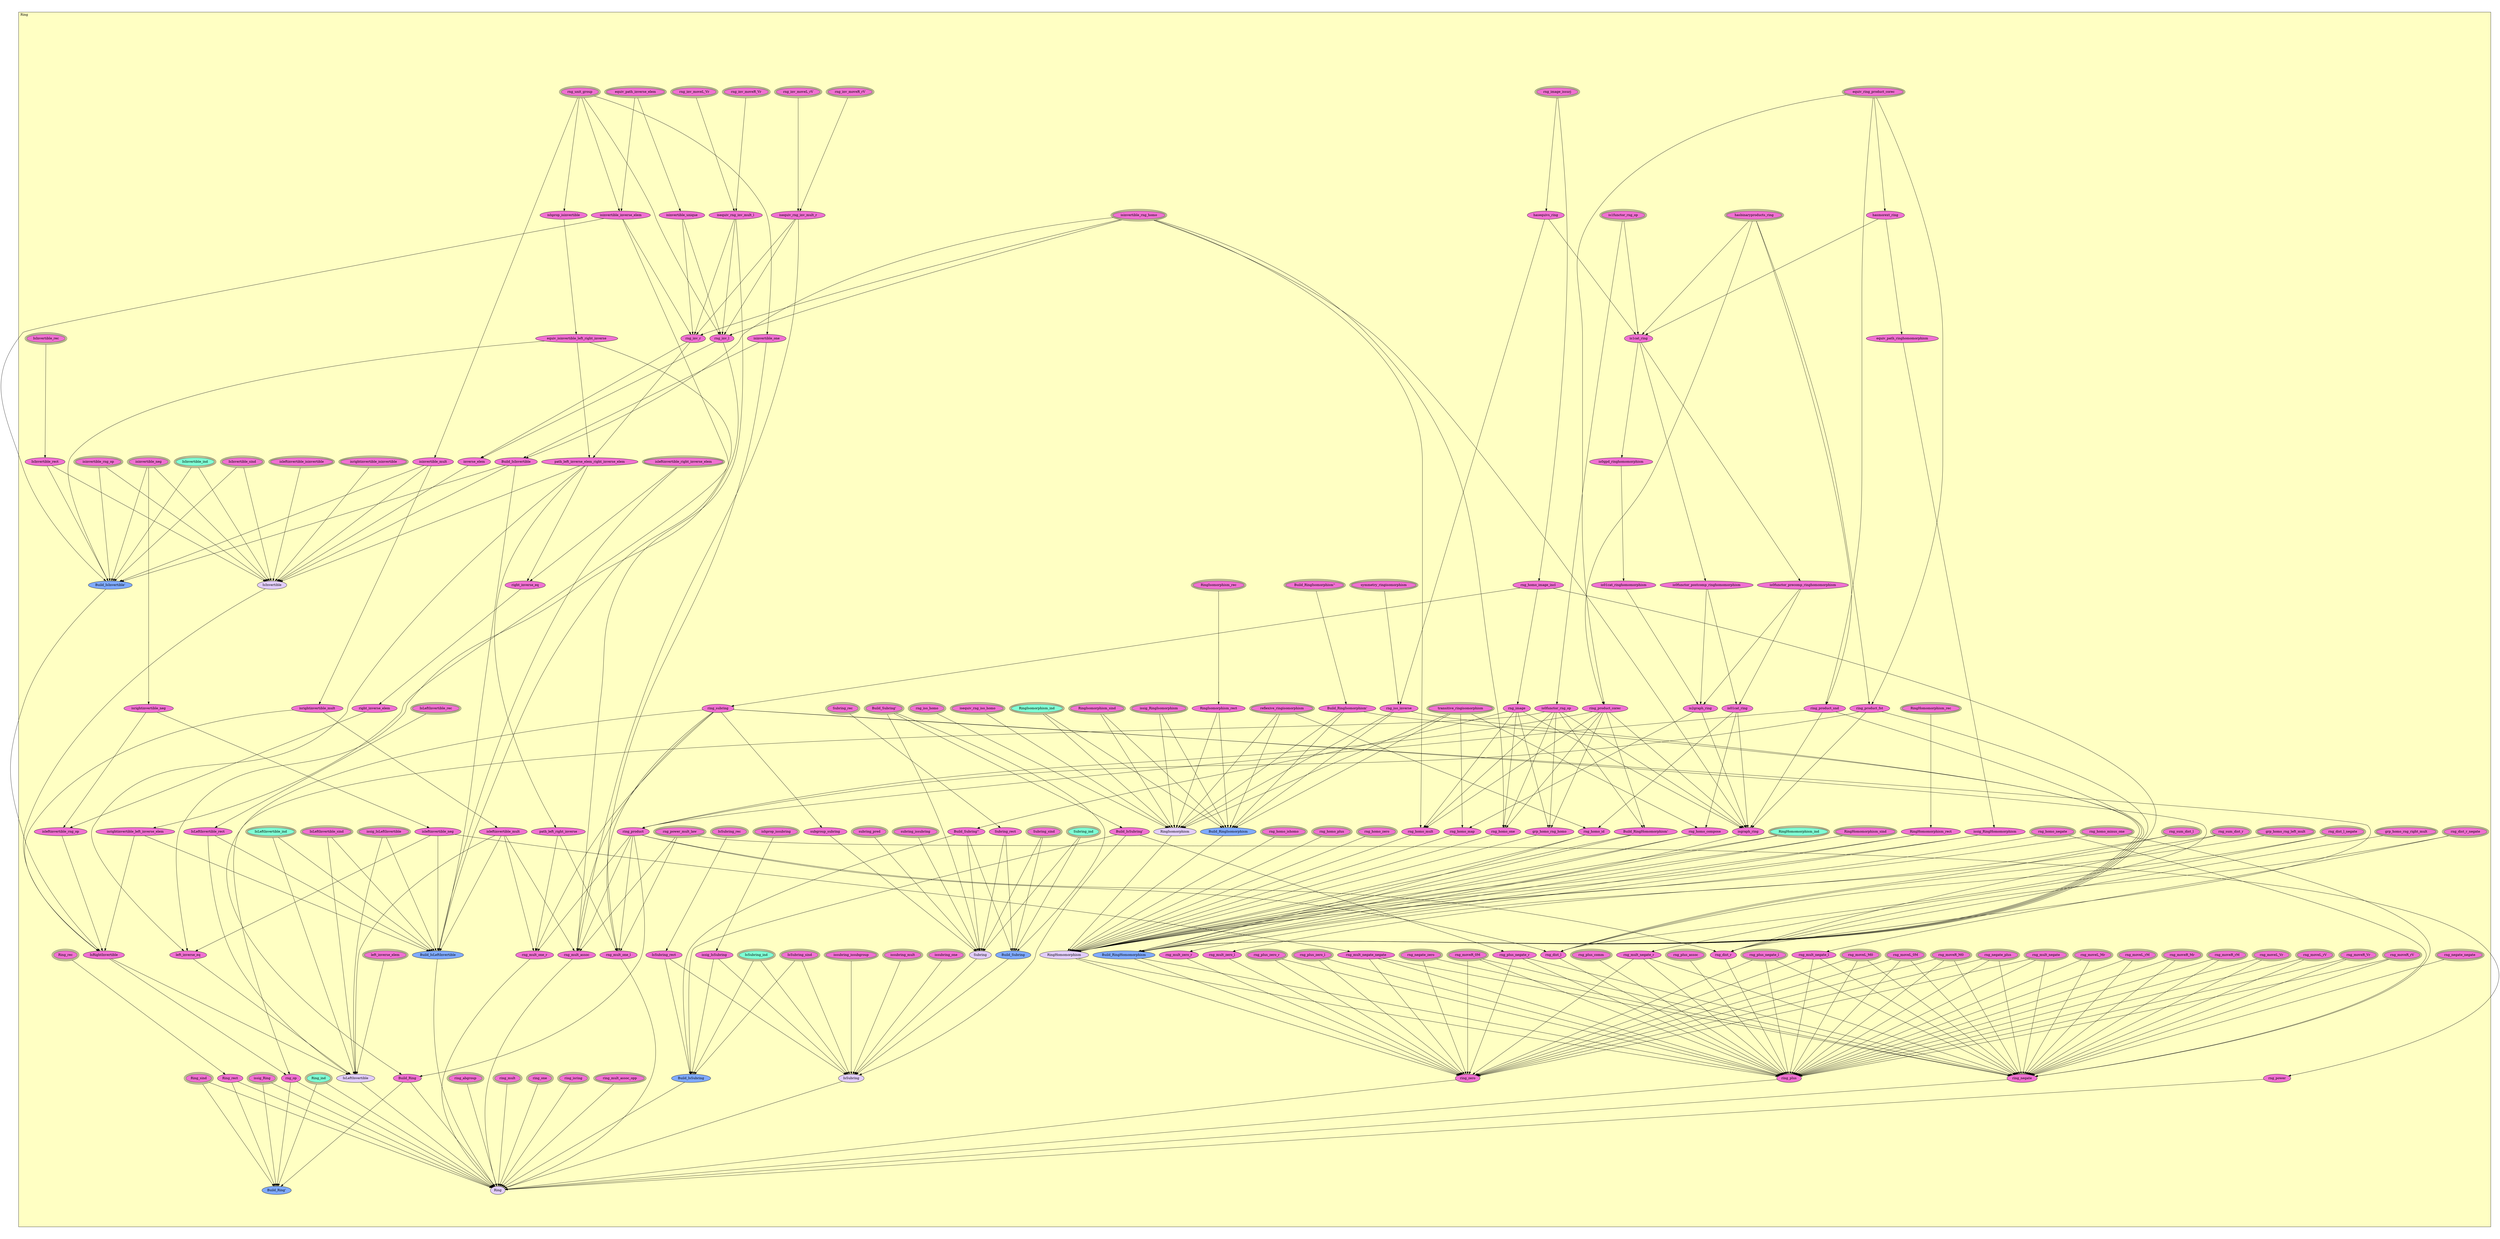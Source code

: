 digraph HoTT_Algebra_Rings_Ring {
  graph [ratio=0.5]
  node [style=filled]
Ring_RingIsomorphism_rec [label="RingIsomorphism_rec", URL=<Ring.html#RingIsomorphism_rec>, peripheries=3, fillcolor="#F070D1"] ;
Ring_rng_inv_moveR_rV [label="rng_inv_moveR_rV", URL=<Ring.html#rng_inv_moveR_rV>, peripheries=3, fillcolor="#F070D1"] ;
Ring_RingIsomorphism_ind [label="RingIsomorphism_ind", URL=<Ring.html#RingIsomorphism_ind>, peripheries=3, fillcolor="#7FFFD4"] ;
Ring_rng_inv_moveR_Vr [label="rng_inv_moveR_Vr", URL=<Ring.html#rng_inv_moveR_Vr>, peripheries=3, fillcolor="#F070D1"] ;
Ring_RingIsomorphism_rect [label="RingIsomorphism_rect", URL=<Ring.html#RingIsomorphism_rect>, fillcolor="#F070D1"] ;
Ring_Build_RingIsomorphism [label="Build_RingIsomorphism", URL=<Ring.html#Build_RingIsomorphism>, fillcolor="#7FAAFF"] ;
Ring_rng_inv_moveL_rV [label="rng_inv_moveL_rV", URL=<Ring.html#rng_inv_moveL_rV>, peripheries=3, fillcolor="#F070D1"] ;
Ring_RingIsomorphism [label="RingIsomorphism", URL=<Ring.html#RingIsomorphism>, fillcolor="#E2CDFA"] ;
Ring_rng_inv_moveL_Vr [label="rng_inv_moveL_Vr", URL=<Ring.html#rng_inv_moveL_Vr>, peripheries=3, fillcolor="#F070D1"] ;
Ring_rng_homo_minus_one [label="rng_homo_minus_one", URL=<Ring.html#rng_homo_minus_one>, peripheries=3, fillcolor="#F070D1"] ;
Ring_isequiv_rng_inv_mult_r [label="isequiv_rng_inv_mult_r", URL=<Ring.html#isequiv_rng_inv_mult_r>, fillcolor="#F070D1"] ;
Ring_rng_homo_negate [label="rng_homo_negate", URL=<Ring.html#rng_homo_negate>, peripheries=3, fillcolor="#F070D1"] ;
Ring_isequiv_rng_inv_mult_l [label="isequiv_rng_inv_mult_l", URL=<Ring.html#isequiv_rng_inv_mult_l>, fillcolor="#F070D1"] ;
Ring_rng_unit_group [label="rng_unit_group", URL=<Ring.html#rng_unit_group>, peripheries=3, fillcolor="#F070D1"] ;
Ring_rng_homo_one [label="rng_homo_one", URL=<Ring.html#rng_homo_one>, fillcolor="#F070D1"] ;
Ring_rng_homo_zero [label="rng_homo_zero", URL=<Ring.html#rng_homo_zero>, peripheries=3, fillcolor="#F070D1"] ;
Ring_isinvertible_rng_homo [label="isinvertible_rng_homo", URL=<Ring.html#isinvertible_rng_homo>, peripheries=3, fillcolor="#F070D1"] ;
Ring_rng_homo_mult [label="rng_homo_mult", URL=<Ring.html#rng_homo_mult>, fillcolor="#F070D1"] ;
Ring_isinvertible_one [label="isinvertible_one", URL=<Ring.html#isinvertible_one>, fillcolor="#F070D1"] ;
Ring_rng_homo_plus [label="rng_homo_plus", URL=<Ring.html#rng_homo_plus>, peripheries=3, fillcolor="#F070D1"] ;
Ring_equiv_path_inverse_elem [label="equiv_path_inverse_elem", URL=<Ring.html#equiv_path_inverse_elem>, peripheries=3, fillcolor="#F070D1"] ;
Ring_rng_dist_r_negate [label="rng_dist_r_negate", URL=<Ring.html#rng_dist_r_negate>, peripheries=3, fillcolor="#F070D1"] ;
Ring_isinvertible_inverse_elem [label="isinvertible_inverse_elem", URL=<Ring.html#isinvertible_inverse_elem>, fillcolor="#F070D1"] ;
Ring_rng_dist_l_negate [label="rng_dist_l_negate", URL=<Ring.html#rng_dist_l_negate>, peripheries=3, fillcolor="#F070D1"] ;
Ring_isleftinvertible_right_inverse_elem [label="isleftinvertible_right_inverse_elem", URL=<Ring.html#isleftinvertible_right_inverse_elem>, peripheries=3, fillcolor="#F070D1"] ;
Ring_rng_mult_negate_r [label="rng_mult_negate_r", URL=<Ring.html#rng_mult_negate_r>, fillcolor="#F070D1"] ;
Ring_isrightinvertible_left_inverse_elem [label="isrightinvertible_left_inverse_elem", URL=<Ring.html#isrightinvertible_left_inverse_elem>, fillcolor="#F070D1"] ;
Ring_rng_mult_negate_l [label="rng_mult_negate_l", URL=<Ring.html#rng_mult_negate_l>, fillcolor="#F070D1"] ;
Ring_isinvertible_neg [label="isinvertible_neg", URL=<Ring.html#isinvertible_neg>, peripheries=3, fillcolor="#F070D1"] ;
Ring_rng_mult_negate_negate [label="rng_mult_negate_negate", URL=<Ring.html#rng_mult_negate_negate>, fillcolor="#F070D1"] ;
Ring_isrightinvertible_neg [label="isrightinvertible_neg", URL=<Ring.html#isrightinvertible_neg>, fillcolor="#F070D1"] ;
Ring_rng_mult_negate [label="rng_mult_negate", URL=<Ring.html#rng_mult_negate>, peripheries=3, fillcolor="#F070D1"] ;
Ring_isleftinvertible_neg [label="isleftinvertible_neg", URL=<Ring.html#isleftinvertible_neg>, fillcolor="#F070D1"] ;
Ring_rng_mult_zero_r [label="rng_mult_zero_r", URL=<Ring.html#rng_mult_zero_r>, fillcolor="#F070D1"] ;
Ring_isinvertible_mult [label="isinvertible_mult", URL=<Ring.html#isinvertible_mult>, fillcolor="#F070D1"] ;
Ring_rng_mult_zero_l [label="rng_mult_zero_l", URL=<Ring.html#rng_mult_zero_l>, fillcolor="#F070D1"] ;
Ring_isrightinvertible_mult [label="isrightinvertible_mult", URL=<Ring.html#isrightinvertible_mult>, fillcolor="#F070D1"] ;
Ring_rng_mult_one_r [label="rng_mult_one_r", URL=<Ring.html#rng_mult_one_r>, fillcolor="#F070D1"] ;
Ring_isleftinvertible_mult [label="isleftinvertible_mult", URL=<Ring.html#isleftinvertible_mult>, fillcolor="#F070D1"] ;
Ring_rng_mult_one_l [label="rng_mult_one_l", URL=<Ring.html#rng_mult_one_l>, fillcolor="#F070D1"] ;
Ring_ishprop_isinvertible [label="ishprop_isinvertible", URL=<Ring.html#ishprop_isinvertible>, fillcolor="#F070D1"] ;
Ring_rng_negate_plus [label="rng_negate_plus", URL=<Ring.html#rng_negate_plus>, peripheries=3, fillcolor="#F070D1"] ;
Ring_equiv_isinvertible_left_right_inverse [label="equiv_isinvertible_left_right_inverse", URL=<Ring.html#equiv_isinvertible_left_right_inverse>, fillcolor="#F070D1"] ;
Ring_rng_negate_zero [label="rng_negate_zero", URL=<Ring.html#rng_negate_zero>, peripheries=3, fillcolor="#F070D1"] ;
Ring_isinvertible_unique [label="isinvertible_unique", URL=<Ring.html#isinvertible_unique>, fillcolor="#F070D1"] ;
Ring_rng_negate_negate [label="rng_negate_negate", URL=<Ring.html#rng_negate_negate>, peripheries=3, fillcolor="#F070D1"] ;
Ring_rng_inv_r [label="rng_inv_r", URL=<Ring.html#rng_inv_r>, fillcolor="#F070D1"] ;
Ring_rng_mult_assoc [label="rng_mult_assoc", URL=<Ring.html#rng_mult_assoc>, fillcolor="#F070D1"] ;
Ring_rng_inv_l [label="rng_inv_l", URL=<Ring.html#rng_inv_l>, fillcolor="#F070D1"] ;
Ring_rng_plus_assoc [label="rng_plus_assoc", URL=<Ring.html#rng_plus_assoc>, peripheries=3, fillcolor="#F070D1"] ;
Ring_inverse_elem [label="inverse_elem", URL=<Ring.html#inverse_elem>, fillcolor="#F070D1"] ;
Ring_rng_plus_comm [label="rng_plus_comm", URL=<Ring.html#rng_plus_comm>, peripheries=3, fillcolor="#F070D1"] ;
Ring_path_left_inverse_elem_right_inverse_elem [label="path_left_inverse_elem_right_inverse_elem", URL=<Ring.html#path_left_inverse_elem_right_inverse_elem>, fillcolor="#F070D1"] ;
Ring_rng_plus_negate_r [label="rng_plus_negate_r", URL=<Ring.html#rng_plus_negate_r>, fillcolor="#F070D1"] ;
Ring_path_left_right_inverse [label="path_left_right_inverse", URL=<Ring.html#path_left_right_inverse>, fillcolor="#F070D1"] ;
Ring_rng_plus_negate_l [label="rng_plus_negate_l", URL=<Ring.html#rng_plus_negate_l>, peripheries=3, fillcolor="#F070D1"] ;
Ring_isinvertible_rng_op [label="isinvertible_rng_op", URL=<Ring.html#isinvertible_rng_op>, peripheries=3, fillcolor="#F070D1"] ;
Ring_rng_plus_zero_r [label="rng_plus_zero_r", URL=<Ring.html#rng_plus_zero_r>, peripheries=3, fillcolor="#F070D1"] ;
Ring_Build_IsInvertible [label="Build_IsInvertible", URL=<Ring.html#Build_IsInvertible>, fillcolor="#F070D1"] ;
Ring_rng_plus_zero_l [label="rng_plus_zero_l", URL=<Ring.html#rng_plus_zero_l>, peripheries=3, fillcolor="#F070D1"] ;
Ring_isrightinvertible_isinvertible [label="isrightinvertible_isinvertible", URL=<Ring.html#isrightinvertible_isinvertible>, peripheries=3, fillcolor="#F070D1"] ;
Ring_rng_dist_r [label="rng_dist_r", URL=<Ring.html#rng_dist_r>, fillcolor="#F070D1"] ;
Ring_isleftinvertible_isinvertible [label="isleftinvertible_isinvertible", URL=<Ring.html#isleftinvertible_isinvertible>, peripheries=3, fillcolor="#F070D1"] ;
Ring_rng_dist_l [label="rng_dist_l", URL=<Ring.html#rng_dist_l>, fillcolor="#F070D1"] ;
Ring_IsInvertible_sind [label="IsInvertible_sind", URL=<Ring.html#IsInvertible_sind>, peripheries=3, fillcolor="#F070D1"] ;
Ring_rng_homo_compose [label="rng_homo_compose", URL=<Ring.html#rng_homo_compose>, fillcolor="#F070D1"] ;
Ring_IsInvertible_rec [label="IsInvertible_rec", URL=<Ring.html#IsInvertible_rec>, peripheries=3, fillcolor="#F070D1"] ;
Ring_rng_homo_id [label="rng_homo_id", URL=<Ring.html#rng_homo_id>, fillcolor="#F070D1"] ;
Ring_IsInvertible_ind [label="IsInvertible_ind", URL=<Ring.html#IsInvertible_ind>, peripheries=3, fillcolor="#7FFFD4"] ;
Ring_equiv_path_ringhomomorphism [label="equiv_path_ringhomomorphism", URL=<Ring.html#equiv_path_ringhomomorphism>, fillcolor="#F070D1"] ;
Ring_IsInvertible_rect [label="IsInvertible_rect", URL=<Ring.html#IsInvertible_rect>, fillcolor="#F070D1"] ;
Ring_Build_IsInvertible_ [label="Build_IsInvertible'", URL=<Ring.html#Build_IsInvertible'>, fillcolor="#7FAAFF"] ;
Ring_issig_RingHomomorphism [label="issig_RingHomomorphism", URL=<Ring.html#issig_RingHomomorphism>, fillcolor="#F070D1"] ;
Ring_IsInvertible [label="IsInvertible", URL=<Ring.html#IsInvertible>, fillcolor="#E2CDFA"] ;
Ring_rng_homo_ishomo [label="rng_homo_ishomo", URL=<Ring.html#rng_homo_ishomo>, peripheries=3, fillcolor="#F070D1"] ;
Ring_rng_homo_map [label="rng_homo_map", URL=<Ring.html#rng_homo_map>, fillcolor="#F070D1"] ;
Ring_right_inverse_eq [label="right_inverse_eq", URL=<Ring.html#right_inverse_eq>, fillcolor="#F070D1"] ;
Ring_right_inverse_elem [label="right_inverse_elem", URL=<Ring.html#right_inverse_elem>, fillcolor="#F070D1"] ;
Ring_RingHomomorphism_sind [label="RingHomomorphism_sind", URL=<Ring.html#RingHomomorphism_sind>, peripheries=3, fillcolor="#F070D1"] ;
Ring_isleftinvertible_rng_op [label="isleftinvertible_rng_op", URL=<Ring.html#isleftinvertible_rng_op>, fillcolor="#F070D1"] ;
Ring_RingHomomorphism_rec [label="RingHomomorphism_rec", URL=<Ring.html#RingHomomorphism_rec>, peripheries=3, fillcolor="#F070D1"] ;
Ring_RingHomomorphism_ind [label="RingHomomorphism_ind", URL=<Ring.html#RingHomomorphism_ind>, peripheries=3, fillcolor="#7FFFD4"] ;
Ring_IsRightInvertible [label="IsRightInvertible", URL=<Ring.html#IsRightInvertible>, fillcolor="#F070D1"] ;
Ring_issig_IsLeftInvertible [label="issig_IsLeftInvertible", URL=<Ring.html#issig_IsLeftInvertible>, peripheries=3, fillcolor="#F070D1"] ;
Ring_RingHomomorphism_rect [label="RingHomomorphism_rect", URL=<Ring.html#RingHomomorphism_rect>, fillcolor="#F070D1"] ;
Ring_Build_RingHomomorphism [label="Build_RingHomomorphism", URL=<Ring.html#Build_RingHomomorphism>, fillcolor="#7FAAFF"] ;
Ring_left_inverse_eq [label="left_inverse_eq", URL=<Ring.html#left_inverse_eq>, fillcolor="#F070D1"] ;
Ring_RingHomomorphism [label="RingHomomorphism", URL=<Ring.html#RingHomomorphism>, fillcolor="#E2CDFA"] ;
Ring_left_inverse_elem [label="left_inverse_elem", URL=<Ring.html#left_inverse_elem>, peripheries=3, fillcolor="#F070D1"] ;
Ring_ring_negate [label="ring_negate", URL=<Ring.html#ring_negate>, fillcolor="#F070D1"] ;
Ring_IsLeftInvertible_sind [label="IsLeftInvertible_sind", URL=<Ring.html#IsLeftInvertible_sind>, peripheries=3, fillcolor="#F070D1"] ;
Ring_ring_zero [label="ring_zero", URL=<Ring.html#ring_zero>, fillcolor="#F070D1"] ;
Ring_IsLeftInvertible_rec [label="IsLeftInvertible_rec", URL=<Ring.html#IsLeftInvertible_rec>, peripheries=3, fillcolor="#F070D1"] ;
Ring_ring_plus [label="ring_plus", URL=<Ring.html#ring_plus>, fillcolor="#F070D1"] ;
Ring_IsLeftInvertible_ind [label="IsLeftInvertible_ind", URL=<Ring.html#IsLeftInvertible_ind>, peripheries=3, fillcolor="#7FFFD4"] ;
Ring_issig_Ring [label="issig_Ring", URL=<Ring.html#issig_Ring>, peripheries=3, fillcolor="#F070D1"] ;
Ring_IsLeftInvertible_rect [label="IsLeftInvertible_rect", URL=<Ring.html#IsLeftInvertible_rect>, fillcolor="#F070D1"] ;
Ring_Build_IsLeftInvertible [label="Build_IsLeftInvertible", URL=<Ring.html#Build_IsLeftInvertible>, fillcolor="#7FAAFF"] ;
Ring_ring_mult_assoc_opp [label="ring_mult_assoc_opp", URL=<Ring.html#ring_mult_assoc_opp>, peripheries=3, fillcolor="#F070D1"] ;
Ring_IsLeftInvertible [label="IsLeftInvertible", URL=<Ring.html#IsLeftInvertible>, fillcolor="#E2CDFA"] ;
Ring_ring_isring [label="ring_isring", URL=<Ring.html#ring_isring>, peripheries=3, fillcolor="#F070D1"] ;
Ring_rng_sum_dist_r [label="rng_sum_dist_r", URL=<Ring.html#rng_sum_dist_r>, peripheries=3, fillcolor="#F070D1"] ;
Ring_ring_one [label="ring_one", URL=<Ring.html#ring_one>, peripheries=3, fillcolor="#F070D1"] ;
Ring_rng_sum_dist_l [label="rng_sum_dist_l", URL=<Ring.html#rng_sum_dist_l>, peripheries=3, fillcolor="#F070D1"] ;
Ring_ring_mult [label="ring_mult", URL=<Ring.html#ring_mult>, peripheries=3, fillcolor="#F070D1"] ;
Ring_rng_power_mult_law [label="rng_power_mult_law", URL=<Ring.html#rng_power_mult_law>, peripheries=3, fillcolor="#F070D1"] ;
Ring_ring_abgroup [label="ring_abgroup", URL=<Ring.html#ring_abgroup>, peripheries=3, fillcolor="#F070D1"] ;
Ring_rng_power [label="rng_power", URL=<Ring.html#rng_power>, fillcolor="#F070D1"] ;
Ring_Ring_sind [label="Ring_sind", URL=<Ring.html#Ring_sind>, peripheries=3, fillcolor="#F070D1"] ;
Ring_is1functor_rng_op [label="is1functor_rng_op", URL=<Ring.html#is1functor_rng_op>, peripheries=3, fillcolor="#F070D1"] ;
Ring_Ring_rec [label="Ring_rec", URL=<Ring.html#Ring_rec>, peripheries=3, fillcolor="#F070D1"] ;
Ring_is0functor_rng_op [label="is0functor_rng_op", URL=<Ring.html#is0functor_rng_op>, fillcolor="#F070D1"] ;
Ring_Ring_ind [label="Ring_ind", URL=<Ring.html#Ring_ind>, peripheries=3, fillcolor="#7FFFD4"] ;
Ring_rng_op [label="rng_op", URL=<Ring.html#rng_op>, fillcolor="#F070D1"] ;
Ring_Ring_rect [label="Ring_rect", URL=<Ring.html#Ring_rect>, fillcolor="#F070D1"] ;
Ring_Build_Ring_ [label="Build_Ring'", URL=<Ring.html#Build_Ring'>, fillcolor="#7FAAFF"] ;
Ring_rng_image_issurj [label="rng_image_issurj", URL=<Ring.html#rng_image_issurj>, peripheries=3, fillcolor="#F070D1"] ;
Ring_Ring [label="Ring", URL=<Ring.html#Ring>, fillcolor="#E2CDFA"] ;
Ring_rng_homo_image_incl [label="rng_homo_image_incl", URL=<Ring.html#rng_homo_image_incl>, fillcolor="#F070D1"] ;
Ring_rng_image [label="rng_image", URL=<Ring.html#rng_image>, fillcolor="#F070D1"] ;
Ring_hasbinaryproducts_ring [label="hasbinaryproducts_ring", URL=<Ring.html#hasbinaryproducts_ring>, peripheries=3, fillcolor="#F070D1"] ;
Ring_equiv_ring_product_corec [label="equiv_ring_product_corec", URL=<Ring.html#equiv_ring_product_corec>, peripheries=3, fillcolor="#F070D1"] ;
Ring_ring_product_corec [label="ring_product_corec", URL=<Ring.html#ring_product_corec>, fillcolor="#F070D1"] ;
Ring_ring_product_snd [label="ring_product_snd", URL=<Ring.html#ring_product_snd>, fillcolor="#F070D1"] ;
Ring_ring_product_fst [label="ring_product_fst", URL=<Ring.html#ring_product_fst>, fillcolor="#F070D1"] ;
Ring_ring_product [label="ring_product", URL=<Ring.html#ring_product>, fillcolor="#F070D1"] ;
Ring_ring_subring [label="ring_subring", URL=<Ring.html#ring_subring>, fillcolor="#F070D1"] ;
Ring_subgroup_subring [label="subgroup_subring", URL=<Ring.html#subgroup_subring>, fillcolor="#F070D1"] ;
Ring_Build_Subring_ [label="Build_Subring'", URL=<Ring.html#Build_Subring'>, peripheries=3, fillcolor="#F070D1"] ;
Ring_Build_Subring__ [label="Build_Subring''", URL=<Ring.html#Build_Subring''>, fillcolor="#F070D1"] ;
Ring_subring_issubring [label="subring_issubring", URL=<Ring.html#subring_issubring>, peripheries=3, fillcolor="#F070D1"] ;
Ring_subring_pred [label="subring_pred", URL=<Ring.html#subring_pred>, peripheries=3, fillcolor="#F070D1"] ;
Ring_Subring_sind [label="Subring_sind", URL=<Ring.html#Subring_sind>, peripheries=3, fillcolor="#F070D1"] ;
Ring_Subring_rec [label="Subring_rec", URL=<Ring.html#Subring_rec>, peripheries=3, fillcolor="#F070D1"] ;
Ring_Subring_ind [label="Subring_ind", URL=<Ring.html#Subring_ind>, peripheries=3, fillcolor="#7FFFD4"] ;
Ring_Subring_rect [label="Subring_rect", URL=<Ring.html#Subring_rect>, fillcolor="#F070D1"] ;
Ring_Build_Subring [label="Build_Subring", URL=<Ring.html#Build_Subring>, fillcolor="#7FAAFF"] ;
Ring_Subring [label="Subring", URL=<Ring.html#Subring>, fillcolor="#E2CDFA"] ;
Ring_Build_IsSubring_ [label="Build_IsSubring'", URL=<Ring.html#Build_IsSubring'>, fillcolor="#F070D1"] ;
Ring_ishprop_issubring [label="ishprop_issubring", URL=<Ring.html#ishprop_issubring>, peripheries=3, fillcolor="#F070D1"] ;
Ring_issig_IsSubring [label="issig_IsSubring", URL=<Ring.html#issig_IsSubring>, fillcolor="#F070D1"] ;
Ring_issubring_one [label="issubring_one", URL=<Ring.html#issubring_one>, peripheries=3, fillcolor="#F070D1"] ;
Ring_issubring_mult [label="issubring_mult", URL=<Ring.html#issubring_mult>, peripheries=3, fillcolor="#F070D1"] ;
Ring_issubring_issubgroup [label="issubring_issubgroup", URL=<Ring.html#issubring_issubgroup>, peripheries=3, fillcolor="#F070D1"] ;
Ring_IsSubring_sind [label="IsSubring_sind", URL=<Ring.html#IsSubring_sind>, peripheries=3, fillcolor="#F070D1"] ;
Ring_IsSubring_rec [label="IsSubring_rec", URL=<Ring.html#IsSubring_rec>, peripheries=3, fillcolor="#F070D1"] ;
Ring_IsSubring_ind [label="IsSubring_ind", URL=<Ring.html#IsSubring_ind>, peripheries=3, fillcolor="#7FFFD4"] ;
Ring_IsSubring_rect [label="IsSubring_rect", URL=<Ring.html#IsSubring_rect>, fillcolor="#F070D1"] ;
Ring_Build_IsSubring [label="Build_IsSubring", URL=<Ring.html#Build_IsSubring>, fillcolor="#7FAAFF"] ;
Ring_IsSubring [label="IsSubring", URL=<Ring.html#IsSubring>, fillcolor="#E2CDFA"] ;
Ring_hasequivs_ring [label="hasequivs_ring", URL=<Ring.html#hasequivs_ring>, fillcolor="#F070D1"] ;
Ring_hasmorext_ring [label="hasmorext_ring", URL=<Ring.html#hasmorext_ring>, fillcolor="#F070D1"] ;
Ring_is1cat_ring [label="is1cat_ring", URL=<Ring.html#is1cat_ring>, fillcolor="#F070D1"] ;
Ring_is0functor_precomp_ringhomomorphism [label="is0functor_precomp_ringhomomorphism", URL=<Ring.html#is0functor_precomp_ringhomomorphism>, fillcolor="#F070D1"] ;
Ring_is0functor_postcomp_ringhomomorphism [label="is0functor_postcomp_ringhomomorphism", URL=<Ring.html#is0functor_postcomp_ringhomomorphism>, fillcolor="#F070D1"] ;
Ring_is0gpd_ringhomomorphism [label="is0gpd_ringhomomorphism", URL=<Ring.html#is0gpd_ringhomomorphism>, fillcolor="#F070D1"] ;
Ring_is01cat_ringhomomorphism [label="is01cat_ringhomomorphism", URL=<Ring.html#is01cat_ringhomomorphism>, fillcolor="#F070D1"] ;
Ring_is2graph_ring [label="is2graph_ring", URL=<Ring.html#is2graph_ring>, fillcolor="#F070D1"] ;
Ring_is01cat_ring [label="is01cat_ring", URL=<Ring.html#is01cat_ring>, fillcolor="#F070D1"] ;
Ring_isgraph_ring [label="isgraph_ring", URL=<Ring.html#isgraph_ring>, fillcolor="#F070D1"] ;
Ring_rng_moveR_0M [label="rng_moveR_0M", URL=<Ring.html#rng_moveR_0M>, peripheries=3, fillcolor="#F070D1"] ;
Ring_rng_moveR_M0 [label="rng_moveR_M0", URL=<Ring.html#rng_moveR_M0>, peripheries=3, fillcolor="#F070D1"] ;
Ring_rng_moveL_0M [label="rng_moveL_0M", URL=<Ring.html#rng_moveL_0M>, peripheries=3, fillcolor="#F070D1"] ;
Ring_rng_moveL_M0 [label="rng_moveL_M0", URL=<Ring.html#rng_moveL_M0>, peripheries=3, fillcolor="#F070D1"] ;
Ring_rng_moveR_rV [label="rng_moveR_rV", URL=<Ring.html#rng_moveR_rV>, peripheries=3, fillcolor="#F070D1"] ;
Ring_rng_moveR_Vr [label="rng_moveR_Vr", URL=<Ring.html#rng_moveR_Vr>, peripheries=3, fillcolor="#F070D1"] ;
Ring_rng_moveL_rV [label="rng_moveL_rV", URL=<Ring.html#rng_moveL_rV>, peripheries=3, fillcolor="#F070D1"] ;
Ring_rng_moveL_Vr [label="rng_moveL_Vr", URL=<Ring.html#rng_moveL_Vr>, peripheries=3, fillcolor="#F070D1"] ;
Ring_rng_moveR_rM [label="rng_moveR_rM", URL=<Ring.html#rng_moveR_rM>, peripheries=3, fillcolor="#F070D1"] ;
Ring_rng_moveR_Mr [label="rng_moveR_Mr", URL=<Ring.html#rng_moveR_Mr>, peripheries=3, fillcolor="#F070D1"] ;
Ring_rng_moveL_rM [label="rng_moveL_rM", URL=<Ring.html#rng_moveL_rM>, peripheries=3, fillcolor="#F070D1"] ;
Ring_rng_moveL_Mr [label="rng_moveL_Mr", URL=<Ring.html#rng_moveL_Mr>, peripheries=3, fillcolor="#F070D1"] ;
Ring_grp_homo_rng_right_mult [label="grp_homo_rng_right_mult", URL=<Ring.html#grp_homo_rng_right_mult>, peripheries=3, fillcolor="#F070D1"] ;
Ring_grp_homo_rng_left_mult [label="grp_homo_rng_left_mult", URL=<Ring.html#grp_homo_rng_left_mult>, peripheries=3, fillcolor="#F070D1"] ;
Ring_Build_Ring [label="Build_Ring", URL=<Ring.html#Build_Ring>, fillcolor="#F070D1"] ;
Ring_Build_RingIsomorphism__ [label="Build_RingIsomorphism''", URL=<Ring.html#Build_RingIsomorphism''>, peripheries=3, fillcolor="#F070D1"] ;
Ring_Build_RingHomomorphism_ [label="Build_RingHomomorphism'", URL=<Ring.html#Build_RingHomomorphism'>, fillcolor="#F070D1"] ;
Ring_grp_homo_rng_homo [label="grp_homo_rng_homo", URL=<Ring.html#grp_homo_rng_homo>, fillcolor="#F070D1"] ;
Ring_transitive_ringisomorphism [label="transitive_ringisomorphism", URL=<Ring.html#transitive_ringisomorphism>, peripheries=3, fillcolor="#F070D1"] ;
Ring_symmetry_ringisomorphism [label="symmetry_ringisomorphism", URL=<Ring.html#symmetry_ringisomorphism>, peripheries=3, fillcolor="#F070D1"] ;
Ring_reflexive_ringisomorphism [label="reflexive_ringisomorphism", URL=<Ring.html#reflexive_ringisomorphism>, peripheries=3, fillcolor="#F070D1"] ;
Ring_rng_iso_inverse [label="rng_iso_inverse", URL=<Ring.html#rng_iso_inverse>, fillcolor="#F070D1"] ;
Ring_Build_RingIsomorphism_ [label="Build_RingIsomorphism'", URL=<Ring.html#Build_RingIsomorphism'>, fillcolor="#F070D1"] ;
Ring_issig_RingIsomorphism [label="issig_RingIsomorphism", URL=<Ring.html#issig_RingIsomorphism>, peripheries=3, fillcolor="#F070D1"] ;
Ring_isequiv_rng_iso_homo [label="isequiv_rng_iso_homo", URL=<Ring.html#isequiv_rng_iso_homo>, peripheries=3, fillcolor="#F070D1"] ;
Ring_rng_iso_homo [label="rng_iso_homo", URL=<Ring.html#rng_iso_homo>, peripheries=3, fillcolor="#F070D1"] ;
Ring_RingIsomorphism_sind [label="RingIsomorphism_sind", URL=<Ring.html#RingIsomorphism_sind>, peripheries=3, fillcolor="#F070D1"] ;
  Ring_RingIsomorphism_rec -> Ring_RingIsomorphism_rect [] ;
  Ring_rng_inv_moveR_rV -> Ring_isequiv_rng_inv_mult_r [] ;
  Ring_RingIsomorphism_ind -> Ring_Build_RingIsomorphism [] ;
  Ring_RingIsomorphism_ind -> Ring_RingIsomorphism [] ;
  Ring_rng_inv_moveR_Vr -> Ring_isequiv_rng_inv_mult_l [] ;
  Ring_RingIsomorphism_rect -> Ring_Build_RingIsomorphism [] ;
  Ring_RingIsomorphism_rect -> Ring_RingIsomorphism [] ;
  Ring_Build_RingIsomorphism -> Ring_RingHomomorphism [] ;
  Ring_rng_inv_moveL_rV -> Ring_isequiv_rng_inv_mult_r [] ;
  Ring_RingIsomorphism -> Ring_RingHomomorphism [] ;
  Ring_rng_inv_moveL_Vr -> Ring_isequiv_rng_inv_mult_l [] ;
  Ring_rng_homo_minus_one -> Ring_RingHomomorphism [] ;
  Ring_rng_homo_minus_one -> Ring_ring_negate [] ;
  Ring_isequiv_rng_inv_mult_r -> Ring_rng_inv_r [] ;
  Ring_isequiv_rng_inv_mult_r -> Ring_rng_inv_l [] ;
  Ring_isequiv_rng_inv_mult_r -> Ring_rng_mult_assoc [] ;
  Ring_rng_homo_negate -> Ring_RingHomomorphism [] ;
  Ring_rng_homo_negate -> Ring_ring_negate [] ;
  Ring_isequiv_rng_inv_mult_l -> Ring_rng_inv_r [] ;
  Ring_isequiv_rng_inv_mult_l -> Ring_rng_inv_l [] ;
  Ring_isequiv_rng_inv_mult_l -> Ring_rng_mult_assoc [] ;
  Ring_rng_unit_group -> Ring_isinvertible_one [] ;
  Ring_rng_unit_group -> Ring_isinvertible_inverse_elem [] ;
  Ring_rng_unit_group -> Ring_isinvertible_mult [] ;
  Ring_rng_unit_group -> Ring_ishprop_isinvertible [] ;
  Ring_rng_unit_group -> Ring_rng_inv_l [] ;
  Ring_rng_homo_one -> Ring_RingHomomorphism [] ;
  Ring_rng_homo_zero -> Ring_RingHomomorphism [] ;
  Ring_isinvertible_rng_homo -> Ring_rng_inv_r [] ;
  Ring_isinvertible_rng_homo -> Ring_rng_inv_l [] ;
  Ring_isinvertible_rng_homo -> Ring_Build_IsInvertible [] ;
  Ring_isinvertible_rng_homo -> Ring_isgraph_ring [] ;
  Ring_isinvertible_rng_homo -> Ring_rng_homo_one [] ;
  Ring_isinvertible_rng_homo -> Ring_rng_homo_mult [] ;
  Ring_rng_homo_mult -> Ring_RingHomomorphism [] ;
  Ring_isinvertible_one -> Ring_Build_IsInvertible [] ;
  Ring_isinvertible_one -> Ring_rng_mult_one_l [] ;
  Ring_rng_homo_plus -> Ring_RingHomomorphism [] ;
  Ring_equiv_path_inverse_elem -> Ring_isinvertible_inverse_elem [] ;
  Ring_equiv_path_inverse_elem -> Ring_isinvertible_unique [] ;
  Ring_rng_dist_r_negate -> Ring_rng_mult_negate_l [] ;
  Ring_rng_dist_r_negate -> Ring_rng_dist_r [] ;
  Ring_isinvertible_inverse_elem -> Ring_isrightinvertible_left_inverse_elem [] ;
  Ring_isinvertible_inverse_elem -> Ring_rng_inv_r [] ;
  Ring_isinvertible_inverse_elem -> Ring_Build_IsInvertible_ [] ;
  Ring_rng_dist_l_negate -> Ring_rng_mult_negate_r [] ;
  Ring_rng_dist_l_negate -> Ring_rng_dist_l [] ;
  Ring_isleftinvertible_right_inverse_elem -> Ring_right_inverse_eq [] ;
  Ring_isleftinvertible_right_inverse_elem -> Ring_Build_IsLeftInvertible [] ;
  Ring_rng_mult_negate_r -> Ring_ring_negate [] ;
  Ring_rng_mult_negate_r -> Ring_ring_zero [] ;
  Ring_rng_mult_negate_r -> Ring_ring_plus [] ;
  Ring_isrightinvertible_left_inverse_elem -> Ring_IsRightInvertible [] ;
  Ring_isrightinvertible_left_inverse_elem -> Ring_Build_IsLeftInvertible [] ;
  Ring_rng_mult_negate_l -> Ring_ring_negate [] ;
  Ring_rng_mult_negate_l -> Ring_ring_zero [] ;
  Ring_rng_mult_negate_l -> Ring_ring_plus [] ;
  Ring_isinvertible_neg -> Ring_isrightinvertible_neg [] ;
  Ring_isinvertible_neg -> Ring_Build_IsInvertible_ [] ;
  Ring_isinvertible_neg -> Ring_IsInvertible [] ;
  Ring_rng_mult_negate_negate -> Ring_ring_negate [] ;
  Ring_rng_mult_negate_negate -> Ring_ring_zero [] ;
  Ring_rng_mult_negate_negate -> Ring_ring_plus [] ;
  Ring_isrightinvertible_neg -> Ring_isleftinvertible_neg [] ;
  Ring_isrightinvertible_neg -> Ring_isleftinvertible_rng_op [] ;
  Ring_rng_mult_negate -> Ring_ring_negate [] ;
  Ring_rng_mult_negate -> Ring_ring_zero [] ;
  Ring_rng_mult_negate -> Ring_ring_plus [] ;
  Ring_isleftinvertible_neg -> Ring_left_inverse_eq [] ;
  Ring_isleftinvertible_neg -> Ring_Build_IsLeftInvertible [] ;
  Ring_isleftinvertible_neg -> Ring_rng_mult_negate_negate [] ;
  Ring_rng_mult_zero_r -> Ring_ring_zero [] ;
  Ring_isinvertible_mult -> Ring_isrightinvertible_mult [] ;
  Ring_isinvertible_mult -> Ring_Build_IsInvertible_ [] ;
  Ring_isinvertible_mult -> Ring_IsInvertible [] ;
  Ring_rng_mult_zero_l -> Ring_ring_zero [] ;
  Ring_isrightinvertible_mult -> Ring_isleftinvertible_mult [] ;
  Ring_isrightinvertible_mult -> Ring_IsRightInvertible [] ;
  Ring_rng_mult_one_r -> Ring_Ring [] ;
  Ring_isleftinvertible_mult -> Ring_Build_IsLeftInvertible [] ;
  Ring_isleftinvertible_mult -> Ring_IsLeftInvertible [] ;
  Ring_isleftinvertible_mult -> Ring_rng_mult_one_r [] ;
  Ring_isleftinvertible_mult -> Ring_rng_mult_assoc [] ;
  Ring_rng_mult_one_l -> Ring_Ring [] ;
  Ring_ishprop_isinvertible -> Ring_equiv_isinvertible_left_right_inverse [] ;
  Ring_rng_negate_plus -> Ring_ring_negate [] ;
  Ring_rng_negate_plus -> Ring_ring_zero [] ;
  Ring_rng_negate_plus -> Ring_ring_plus [] ;
  Ring_equiv_isinvertible_left_right_inverse -> Ring_path_left_inverse_elem_right_inverse_elem [] ;
  Ring_equiv_isinvertible_left_right_inverse -> Ring_Build_IsInvertible_ [] ;
  Ring_equiv_isinvertible_left_right_inverse -> Ring_Build_IsLeftInvertible [] ;
  Ring_rng_negate_zero -> Ring_ring_negate [] ;
  Ring_rng_negate_zero -> Ring_ring_zero [] ;
  Ring_isinvertible_unique -> Ring_rng_inv_r [] ;
  Ring_isinvertible_unique -> Ring_rng_inv_l [] ;
  Ring_rng_negate_negate -> Ring_ring_negate [] ;
  Ring_rng_inv_r -> Ring_inverse_elem [] ;
  Ring_rng_inv_r -> Ring_path_left_inverse_elem_right_inverse_elem [] ;
  Ring_rng_mult_assoc -> Ring_Ring [] ;
  Ring_rng_inv_l -> Ring_inverse_elem [] ;
  Ring_rng_inv_l -> Ring_left_inverse_eq [] ;
  Ring_rng_plus_assoc -> Ring_ring_plus [] ;
  Ring_inverse_elem -> Ring_IsInvertible [] ;
  Ring_rng_plus_comm -> Ring_ring_plus [] ;
  Ring_path_left_inverse_elem_right_inverse_elem -> Ring_path_left_right_inverse [] ;
  Ring_path_left_inverse_elem_right_inverse_elem -> Ring_IsInvertible [] ;
  Ring_path_left_inverse_elem_right_inverse_elem -> Ring_right_inverse_eq [] ;
  Ring_path_left_inverse_elem_right_inverse_elem -> Ring_left_inverse_eq [] ;
  Ring_rng_plus_negate_r -> Ring_ring_negate [] ;
  Ring_rng_plus_negate_r -> Ring_ring_zero [] ;
  Ring_rng_plus_negate_r -> Ring_ring_plus [] ;
  Ring_path_left_right_inverse -> Ring_rng_mult_one_r [] ;
  Ring_path_left_right_inverse -> Ring_rng_mult_one_l [] ;
  Ring_rng_plus_negate_l -> Ring_ring_negate [] ;
  Ring_rng_plus_negate_l -> Ring_ring_zero [] ;
  Ring_rng_plus_negate_l -> Ring_ring_plus [] ;
  Ring_isinvertible_rng_op -> Ring_Build_IsInvertible_ [] ;
  Ring_isinvertible_rng_op -> Ring_IsInvertible [] ;
  Ring_rng_plus_zero_r -> Ring_ring_zero [] ;
  Ring_rng_plus_zero_r -> Ring_ring_plus [] ;
  Ring_Build_IsInvertible -> Ring_Build_IsInvertible_ [] ;
  Ring_Build_IsInvertible -> Ring_IsInvertible [] ;
  Ring_Build_IsInvertible -> Ring_Build_IsLeftInvertible [] ;
  Ring_rng_plus_zero_l -> Ring_ring_zero [] ;
  Ring_rng_plus_zero_l -> Ring_ring_plus [] ;
  Ring_isrightinvertible_isinvertible -> Ring_IsInvertible [] ;
  Ring_rng_dist_r -> Ring_ring_plus [] ;
  Ring_isleftinvertible_isinvertible -> Ring_IsInvertible [] ;
  Ring_rng_dist_l -> Ring_ring_plus [] ;
  Ring_IsInvertible_sind -> Ring_Build_IsInvertible_ [] ;
  Ring_IsInvertible_sind -> Ring_IsInvertible [] ;
  Ring_rng_homo_compose -> Ring_Build_RingHomomorphism [] ;
  Ring_rng_homo_compose -> Ring_RingHomomorphism [] ;
  Ring_IsInvertible_rec -> Ring_IsInvertible_rect [] ;
  Ring_rng_homo_id -> Ring_Build_RingHomomorphism [] ;
  Ring_rng_homo_id -> Ring_RingHomomorphism [] ;
  Ring_IsInvertible_ind -> Ring_Build_IsInvertible_ [] ;
  Ring_IsInvertible_ind -> Ring_IsInvertible [] ;
  Ring_equiv_path_ringhomomorphism -> Ring_issig_RingHomomorphism [] ;
  Ring_IsInvertible_rect -> Ring_Build_IsInvertible_ [] ;
  Ring_IsInvertible_rect -> Ring_IsInvertible [] ;
  Ring_Build_IsInvertible_ -> Ring_IsRightInvertible [] ;
  Ring_issig_RingHomomorphism -> Ring_Build_RingHomomorphism [] ;
  Ring_issig_RingHomomorphism -> Ring_RingHomomorphism [] ;
  Ring_IsInvertible -> Ring_IsRightInvertible [] ;
  Ring_rng_homo_ishomo -> Ring_RingHomomorphism [] ;
  Ring_rng_homo_map -> Ring_RingHomomorphism [] ;
  Ring_right_inverse_eq -> Ring_right_inverse_elem [] ;
  Ring_right_inverse_elem -> Ring_isleftinvertible_rng_op [] ;
  Ring_RingHomomorphism_sind -> Ring_Build_RingHomomorphism [] ;
  Ring_RingHomomorphism_sind -> Ring_RingHomomorphism [] ;
  Ring_isleftinvertible_rng_op -> Ring_IsRightInvertible [] ;
  Ring_RingHomomorphism_rec -> Ring_RingHomomorphism_rect [] ;
  Ring_RingHomomorphism_ind -> Ring_Build_RingHomomorphism [] ;
  Ring_RingHomomorphism_ind -> Ring_RingHomomorphism [] ;
  Ring_IsRightInvertible -> Ring_IsLeftInvertible [] ;
  Ring_IsRightInvertible -> Ring_rng_op [] ;
  Ring_issig_IsLeftInvertible -> Ring_Build_IsLeftInvertible [] ;
  Ring_issig_IsLeftInvertible -> Ring_IsLeftInvertible [] ;
  Ring_RingHomomorphism_rect -> Ring_Build_RingHomomorphism [] ;
  Ring_RingHomomorphism_rect -> Ring_RingHomomorphism [] ;
  Ring_Build_RingHomomorphism -> Ring_ring_zero [] ;
  Ring_Build_RingHomomorphism -> Ring_ring_plus [] ;
  Ring_left_inverse_eq -> Ring_IsLeftInvertible [] ;
  Ring_RingHomomorphism -> Ring_ring_zero [] ;
  Ring_RingHomomorphism -> Ring_ring_plus [] ;
  Ring_left_inverse_elem -> Ring_IsLeftInvertible [] ;
  Ring_ring_negate -> Ring_Ring [] ;
  Ring_IsLeftInvertible_sind -> Ring_Build_IsLeftInvertible [] ;
  Ring_IsLeftInvertible_sind -> Ring_IsLeftInvertible [] ;
  Ring_ring_zero -> Ring_Ring [] ;
  Ring_IsLeftInvertible_rec -> Ring_IsLeftInvertible_rect [] ;
  Ring_ring_plus -> Ring_Ring [] ;
  Ring_IsLeftInvertible_ind -> Ring_Build_IsLeftInvertible [] ;
  Ring_IsLeftInvertible_ind -> Ring_IsLeftInvertible [] ;
  Ring_issig_Ring -> Ring_Build_Ring_ [] ;
  Ring_issig_Ring -> Ring_Ring [] ;
  Ring_IsLeftInvertible_rect -> Ring_Build_IsLeftInvertible [] ;
  Ring_IsLeftInvertible_rect -> Ring_IsLeftInvertible [] ;
  Ring_Build_IsLeftInvertible -> Ring_Ring [] ;
  Ring_ring_mult_assoc_opp -> Ring_Ring [] ;
  Ring_IsLeftInvertible -> Ring_Ring [] ;
  Ring_ring_isring -> Ring_Ring [] ;
  Ring_rng_sum_dist_r -> Ring_rng_mult_zero_l [] ;
  Ring_rng_sum_dist_r -> Ring_rng_dist_r [] ;
  Ring_ring_one -> Ring_Ring [] ;
  Ring_rng_sum_dist_l -> Ring_rng_mult_zero_r [] ;
  Ring_rng_sum_dist_l -> Ring_rng_dist_l [] ;
  Ring_ring_mult -> Ring_Ring [] ;
  Ring_rng_power_mult_law -> Ring_rng_power [] ;
  Ring_rng_power_mult_law -> Ring_rng_mult_one_l [] ;
  Ring_rng_power_mult_law -> Ring_rng_mult_assoc [] ;
  Ring_ring_abgroup -> Ring_Ring [] ;
  Ring_rng_power -> Ring_Ring [] ;
  Ring_Ring_sind -> Ring_Build_Ring_ [] ;
  Ring_Ring_sind -> Ring_Ring [] ;
  Ring_is1functor_rng_op -> Ring_is0functor_rng_op [] ;
  Ring_is1functor_rng_op -> Ring_is1cat_ring [] ;
  Ring_Ring_rec -> Ring_Ring_rect [] ;
  Ring_is0functor_rng_op -> Ring_rng_op [] ;
  Ring_is0functor_rng_op -> Ring_isgraph_ring [] ;
  Ring_is0functor_rng_op -> Ring_Build_RingHomomorphism_ [] ;
  Ring_is0functor_rng_op -> Ring_grp_homo_rng_homo [] ;
  Ring_is0functor_rng_op -> Ring_rng_homo_one [] ;
  Ring_is0functor_rng_op -> Ring_rng_homo_mult [] ;
  Ring_Ring_ind -> Ring_Build_Ring_ [] ;
  Ring_Ring_ind -> Ring_Ring [] ;
  Ring_rng_op -> Ring_Build_Ring_ [] ;
  Ring_rng_op -> Ring_Ring [] ;
  Ring_Ring_rect -> Ring_Build_Ring_ [] ;
  Ring_Ring_rect -> Ring_Ring [] ;
  Ring_rng_image_issurj -> Ring_rng_homo_image_incl [] ;
  Ring_rng_image_issurj -> Ring_hasequivs_ring [] ;
  Ring_rng_homo_image_incl -> Ring_rng_image [] ;
  Ring_rng_homo_image_incl -> Ring_ring_subring [] ;
  Ring_rng_homo_image_incl -> Ring_Build_RingHomomorphism [] ;
  Ring_rng_image -> Ring_Build_Subring__ [] ;
  Ring_rng_image -> Ring_isgraph_ring [] ;
  Ring_rng_image -> Ring_grp_homo_rng_homo [] ;
  Ring_rng_image -> Ring_rng_homo_one [] ;
  Ring_rng_image -> Ring_rng_homo_mult [] ;
  Ring_hasbinaryproducts_ring -> Ring_ring_product_corec [] ;
  Ring_hasbinaryproducts_ring -> Ring_ring_product_snd [] ;
  Ring_hasbinaryproducts_ring -> Ring_ring_product_fst [] ;
  Ring_hasbinaryproducts_ring -> Ring_is1cat_ring [] ;
  Ring_equiv_ring_product_corec -> Ring_ring_product_corec [] ;
  Ring_equiv_ring_product_corec -> Ring_ring_product_snd [] ;
  Ring_equiv_ring_product_corec -> Ring_ring_product_fst [] ;
  Ring_equiv_ring_product_corec -> Ring_hasmorext_ring [] ;
  Ring_ring_product_corec -> Ring_ring_product [] ;
  Ring_ring_product_corec -> Ring_isgraph_ring [] ;
  Ring_ring_product_corec -> Ring_Build_RingHomomorphism_ [] ;
  Ring_ring_product_corec -> Ring_grp_homo_rng_homo [] ;
  Ring_ring_product_corec -> Ring_rng_homo_one [] ;
  Ring_ring_product_corec -> Ring_rng_homo_mult [] ;
  Ring_ring_product_snd -> Ring_ring_product [] ;
  Ring_ring_product_snd -> Ring_isgraph_ring [] ;
  Ring_ring_product_snd -> Ring_Build_RingHomomorphism [] ;
  Ring_ring_product_fst -> Ring_ring_product [] ;
  Ring_ring_product_fst -> Ring_isgraph_ring [] ;
  Ring_ring_product_fst -> Ring_Build_RingHomomorphism [] ;
  Ring_ring_product -> Ring_Build_Ring [] ;
  Ring_ring_product -> Ring_rng_mult_one_r [] ;
  Ring_ring_product -> Ring_rng_mult_one_l [] ;
  Ring_ring_product -> Ring_rng_mult_assoc [] ;
  Ring_ring_product -> Ring_rng_dist_r [] ;
  Ring_ring_product -> Ring_rng_dist_l [] ;
  Ring_ring_subring -> Ring_subgroup_subring [] ;
  Ring_ring_subring -> Ring_Build_Ring [] ;
  Ring_ring_subring -> Ring_rng_mult_one_r [] ;
  Ring_ring_subring -> Ring_rng_mult_one_l [] ;
  Ring_ring_subring -> Ring_rng_mult_assoc [] ;
  Ring_ring_subring -> Ring_rng_dist_r [] ;
  Ring_ring_subring -> Ring_rng_dist_l [] ;
  Ring_subgroup_subring -> Ring_Subring [] ;
  Ring_Build_Subring_ -> Ring_Build_Subring [] ;
  Ring_Build_Subring_ -> Ring_Subring [] ;
  Ring_Build_Subring_ -> Ring_Build_IsSubring_ [] ;
  Ring_Build_Subring__ -> Ring_Build_Subring [] ;
  Ring_Build_Subring__ -> Ring_Subring [] ;
  Ring_Build_Subring__ -> Ring_Build_IsSubring [] ;
  Ring_subring_issubring -> Ring_Subring [] ;
  Ring_subring_pred -> Ring_Subring [] ;
  Ring_Subring_sind -> Ring_Build_Subring [] ;
  Ring_Subring_sind -> Ring_Subring [] ;
  Ring_Subring_rec -> Ring_Subring_rect [] ;
  Ring_Subring_ind -> Ring_Build_Subring [] ;
  Ring_Subring_ind -> Ring_Subring [] ;
  Ring_Subring_rect -> Ring_Build_Subring [] ;
  Ring_Subring_rect -> Ring_Subring [] ;
  Ring_Build_Subring -> Ring_IsSubring [] ;
  Ring_Subring -> Ring_IsSubring [] ;
  Ring_Build_IsSubring_ -> Ring_Build_IsSubring [] ;
  Ring_Build_IsSubring_ -> Ring_IsSubring [] ;
  Ring_Build_IsSubring_ -> Ring_rng_plus_negate_r [] ;
  Ring_ishprop_issubring -> Ring_issig_IsSubring [] ;
  Ring_issig_IsSubring -> Ring_Build_IsSubring [] ;
  Ring_issig_IsSubring -> Ring_IsSubring [] ;
  Ring_issubring_one -> Ring_IsSubring [] ;
  Ring_issubring_mult -> Ring_IsSubring [] ;
  Ring_issubring_issubgroup -> Ring_IsSubring [] ;
  Ring_IsSubring_sind -> Ring_Build_IsSubring [] ;
  Ring_IsSubring_sind -> Ring_IsSubring [] ;
  Ring_IsSubring_rec -> Ring_IsSubring_rect [] ;
  Ring_IsSubring_ind -> Ring_Build_IsSubring [] ;
  Ring_IsSubring_ind -> Ring_IsSubring [] ;
  Ring_IsSubring_rect -> Ring_Build_IsSubring [] ;
  Ring_IsSubring_rect -> Ring_IsSubring [] ;
  Ring_Build_IsSubring -> Ring_Ring [] ;
  Ring_IsSubring -> Ring_Ring [] ;
  Ring_hasequivs_ring -> Ring_is1cat_ring [] ;
  Ring_hasequivs_ring -> Ring_rng_iso_inverse [] ;
  Ring_hasmorext_ring -> Ring_is1cat_ring [] ;
  Ring_hasmorext_ring -> Ring_equiv_path_ringhomomorphism [] ;
  Ring_is1cat_ring -> Ring_is0functor_precomp_ringhomomorphism [] ;
  Ring_is1cat_ring -> Ring_is0functor_postcomp_ringhomomorphism [] ;
  Ring_is1cat_ring -> Ring_is0gpd_ringhomomorphism [] ;
  Ring_is0functor_precomp_ringhomomorphism -> Ring_is2graph_ring [] ;
  Ring_is0functor_precomp_ringhomomorphism -> Ring_is01cat_ring [] ;
  Ring_is0functor_postcomp_ringhomomorphism -> Ring_is2graph_ring [] ;
  Ring_is0functor_postcomp_ringhomomorphism -> Ring_is01cat_ring [] ;
  Ring_is0gpd_ringhomomorphism -> Ring_is01cat_ringhomomorphism [] ;
  Ring_is01cat_ringhomomorphism -> Ring_is2graph_ring [] ;
  Ring_is2graph_ring -> Ring_isgraph_ring [] ;
  Ring_is2graph_ring -> Ring_rng_homo_map [] ;
  Ring_is01cat_ring -> Ring_isgraph_ring [] ;
  Ring_is01cat_ring -> Ring_rng_homo_compose [] ;
  Ring_is01cat_ring -> Ring_rng_homo_id [] ;
  Ring_isgraph_ring -> Ring_RingHomomorphism [] ;
  Ring_rng_moveR_0M -> Ring_ring_negate [] ;
  Ring_rng_moveR_0M -> Ring_ring_zero [] ;
  Ring_rng_moveR_0M -> Ring_ring_plus [] ;
  Ring_rng_moveR_M0 -> Ring_ring_negate [] ;
  Ring_rng_moveR_M0 -> Ring_ring_zero [] ;
  Ring_rng_moveR_M0 -> Ring_ring_plus [] ;
  Ring_rng_moveL_0M -> Ring_ring_negate [] ;
  Ring_rng_moveL_0M -> Ring_ring_zero [] ;
  Ring_rng_moveL_0M -> Ring_ring_plus [] ;
  Ring_rng_moveL_M0 -> Ring_ring_negate [] ;
  Ring_rng_moveL_M0 -> Ring_ring_zero [] ;
  Ring_rng_moveL_M0 -> Ring_ring_plus [] ;
  Ring_rng_moveR_rV -> Ring_ring_negate [] ;
  Ring_rng_moveR_rV -> Ring_ring_plus [] ;
  Ring_rng_moveR_Vr -> Ring_ring_negate [] ;
  Ring_rng_moveR_Vr -> Ring_ring_plus [] ;
  Ring_rng_moveL_rV -> Ring_ring_negate [] ;
  Ring_rng_moveL_rV -> Ring_ring_plus [] ;
  Ring_rng_moveL_Vr -> Ring_ring_negate [] ;
  Ring_rng_moveL_Vr -> Ring_ring_plus [] ;
  Ring_rng_moveR_rM -> Ring_ring_negate [] ;
  Ring_rng_moveR_rM -> Ring_ring_plus [] ;
  Ring_rng_moveR_Mr -> Ring_ring_negate [] ;
  Ring_rng_moveR_Mr -> Ring_ring_plus [] ;
  Ring_rng_moveL_rM -> Ring_ring_negate [] ;
  Ring_rng_moveL_rM -> Ring_ring_plus [] ;
  Ring_rng_moveL_Mr -> Ring_ring_negate [] ;
  Ring_rng_moveL_Mr -> Ring_ring_plus [] ;
  Ring_grp_homo_rng_right_mult -> Ring_rng_dist_r [] ;
  Ring_grp_homo_rng_left_mult -> Ring_rng_dist_l [] ;
  Ring_Build_Ring -> Ring_Build_Ring_ [] ;
  Ring_Build_Ring -> Ring_Ring [] ;
  Ring_Build_RingIsomorphism__ -> Ring_Build_RingIsomorphism_ [] ;
  Ring_Build_RingHomomorphism_ -> Ring_Build_RingHomomorphism [] ;
  Ring_Build_RingHomomorphism_ -> Ring_RingHomomorphism [] ;
  Ring_grp_homo_rng_homo -> Ring_RingHomomorphism [] ;
  Ring_transitive_ringisomorphism -> Ring_Build_RingIsomorphism [] ;
  Ring_transitive_ringisomorphism -> Ring_RingIsomorphism [] ;
  Ring_transitive_ringisomorphism -> Ring_rng_homo_compose [] ;
  Ring_transitive_ringisomorphism -> Ring_rng_homo_map [] ;
  Ring_symmetry_ringisomorphism -> Ring_rng_iso_inverse [] ;
  Ring_reflexive_ringisomorphism -> Ring_Build_RingIsomorphism [] ;
  Ring_reflexive_ringisomorphism -> Ring_RingIsomorphism [] ;
  Ring_reflexive_ringisomorphism -> Ring_rng_homo_id [] ;
  Ring_rng_iso_inverse -> Ring_Build_RingIsomorphism [] ;
  Ring_rng_iso_inverse -> Ring_RingIsomorphism [] ;
  Ring_rng_iso_inverse -> Ring_Build_RingHomomorphism [] ;
  Ring_Build_RingIsomorphism_ -> Ring_Build_RingIsomorphism [] ;
  Ring_Build_RingIsomorphism_ -> Ring_RingIsomorphism [] ;
  Ring_Build_RingIsomorphism_ -> Ring_Build_RingHomomorphism [] ;
  Ring_issig_RingIsomorphism -> Ring_Build_RingIsomorphism [] ;
  Ring_issig_RingIsomorphism -> Ring_RingIsomorphism [] ;
  Ring_isequiv_rng_iso_homo -> Ring_RingIsomorphism [] ;
  Ring_rng_iso_homo -> Ring_RingIsomorphism [] ;
  Ring_RingIsomorphism_sind -> Ring_Build_RingIsomorphism [] ;
  Ring_RingIsomorphism_sind -> Ring_RingIsomorphism [] ;
subgraph cluster_Ring { label="Ring"; fillcolor="#FFFFC3"; labeljust=l; style=filled 
Ring_RingIsomorphism_sind; Ring_rng_iso_homo; Ring_isequiv_rng_iso_homo; Ring_issig_RingIsomorphism; Ring_Build_RingIsomorphism_; Ring_rng_iso_inverse; Ring_reflexive_ringisomorphism; Ring_symmetry_ringisomorphism; Ring_transitive_ringisomorphism; Ring_grp_homo_rng_homo; Ring_Build_RingHomomorphism_; Ring_Build_RingIsomorphism__; Ring_Build_Ring; Ring_grp_homo_rng_left_mult; Ring_grp_homo_rng_right_mult; Ring_rng_moveL_Mr; Ring_rng_moveL_rM; Ring_rng_moveR_Mr; Ring_rng_moveR_rM; Ring_rng_moveL_Vr; Ring_rng_moveL_rV; Ring_rng_moveR_Vr; Ring_rng_moveR_rV; Ring_rng_moveL_M0; Ring_rng_moveL_0M; Ring_rng_moveR_M0; Ring_rng_moveR_0M; Ring_isgraph_ring; Ring_is01cat_ring; Ring_is2graph_ring; Ring_is01cat_ringhomomorphism; Ring_is0gpd_ringhomomorphism; Ring_is0functor_postcomp_ringhomomorphism; Ring_is0functor_precomp_ringhomomorphism; Ring_is1cat_ring; Ring_hasmorext_ring; Ring_hasequivs_ring; Ring_IsSubring; Ring_Build_IsSubring; Ring_IsSubring_rect; Ring_IsSubring_ind; Ring_IsSubring_rec; Ring_IsSubring_sind; Ring_issubring_issubgroup; Ring_issubring_mult; Ring_issubring_one; Ring_issig_IsSubring; Ring_ishprop_issubring; Ring_Build_IsSubring_; Ring_Subring; Ring_Build_Subring; Ring_Subring_rect; Ring_Subring_ind; Ring_Subring_rec; Ring_Subring_sind; Ring_subring_pred; Ring_subring_issubring; Ring_Build_Subring__; Ring_Build_Subring_; Ring_subgroup_subring; Ring_ring_subring; Ring_ring_product; Ring_ring_product_fst; Ring_ring_product_snd; Ring_ring_product_corec; Ring_equiv_ring_product_corec; Ring_hasbinaryproducts_ring; Ring_rng_image; Ring_rng_homo_image_incl; Ring_Ring; Ring_rng_image_issurj; Ring_Build_Ring_; Ring_Ring_rect; Ring_rng_op; Ring_Ring_ind; Ring_is0functor_rng_op; Ring_Ring_rec; Ring_is1functor_rng_op; Ring_Ring_sind; Ring_rng_power; Ring_ring_abgroup; Ring_rng_power_mult_law; Ring_ring_mult; Ring_rng_sum_dist_l; Ring_ring_one; Ring_rng_sum_dist_r; Ring_ring_isring; Ring_IsLeftInvertible; Ring_ring_mult_assoc_opp; Ring_Build_IsLeftInvertible; Ring_IsLeftInvertible_rect; Ring_issig_Ring; Ring_IsLeftInvertible_ind; Ring_ring_plus; Ring_IsLeftInvertible_rec; Ring_ring_zero; Ring_IsLeftInvertible_sind; Ring_ring_negate; Ring_left_inverse_elem; Ring_RingHomomorphism; Ring_left_inverse_eq; Ring_Build_RingHomomorphism; Ring_RingHomomorphism_rect; Ring_issig_IsLeftInvertible; Ring_IsRightInvertible; Ring_RingHomomorphism_ind; Ring_RingHomomorphism_rec; Ring_isleftinvertible_rng_op; Ring_RingHomomorphism_sind; Ring_right_inverse_elem; Ring_right_inverse_eq; Ring_rng_homo_map; Ring_rng_homo_ishomo; Ring_IsInvertible; Ring_issig_RingHomomorphism; Ring_Build_IsInvertible_; Ring_IsInvertible_rect; Ring_equiv_path_ringhomomorphism; Ring_IsInvertible_ind; Ring_rng_homo_id; Ring_IsInvertible_rec; Ring_rng_homo_compose; Ring_IsInvertible_sind; Ring_rng_dist_l; Ring_isleftinvertible_isinvertible; Ring_rng_dist_r; Ring_isrightinvertible_isinvertible; Ring_rng_plus_zero_l; Ring_Build_IsInvertible; Ring_rng_plus_zero_r; Ring_isinvertible_rng_op; Ring_rng_plus_negate_l; Ring_path_left_right_inverse; Ring_rng_plus_negate_r; Ring_path_left_inverse_elem_right_inverse_elem; Ring_rng_plus_comm; Ring_inverse_elem; Ring_rng_plus_assoc; Ring_rng_inv_l; Ring_rng_mult_assoc; Ring_rng_inv_r; Ring_rng_negate_negate; Ring_isinvertible_unique; Ring_rng_negate_zero; Ring_equiv_isinvertible_left_right_inverse; Ring_rng_negate_plus; Ring_ishprop_isinvertible; Ring_rng_mult_one_l; Ring_isleftinvertible_mult; Ring_rng_mult_one_r; Ring_isrightinvertible_mult; Ring_rng_mult_zero_l; Ring_isinvertible_mult; Ring_rng_mult_zero_r; Ring_isleftinvertible_neg; Ring_rng_mult_negate; Ring_isrightinvertible_neg; Ring_rng_mult_negate_negate; Ring_isinvertible_neg; Ring_rng_mult_negate_l; Ring_isrightinvertible_left_inverse_elem; Ring_rng_mult_negate_r; Ring_isleftinvertible_right_inverse_elem; Ring_rng_dist_l_negate; Ring_isinvertible_inverse_elem; Ring_rng_dist_r_negate; Ring_equiv_path_inverse_elem; Ring_rng_homo_plus; Ring_isinvertible_one; Ring_rng_homo_mult; Ring_isinvertible_rng_homo; Ring_rng_homo_zero; Ring_rng_homo_one; Ring_rng_unit_group; Ring_isequiv_rng_inv_mult_l; Ring_rng_homo_negate; Ring_isequiv_rng_inv_mult_r; Ring_rng_homo_minus_one; Ring_rng_inv_moveL_Vr; Ring_RingIsomorphism; Ring_rng_inv_moveL_rV; Ring_Build_RingIsomorphism; Ring_RingIsomorphism_rect; Ring_rng_inv_moveR_Vr; Ring_RingIsomorphism_ind; Ring_rng_inv_moveR_rV; Ring_RingIsomorphism_rec; };
} /* END */
